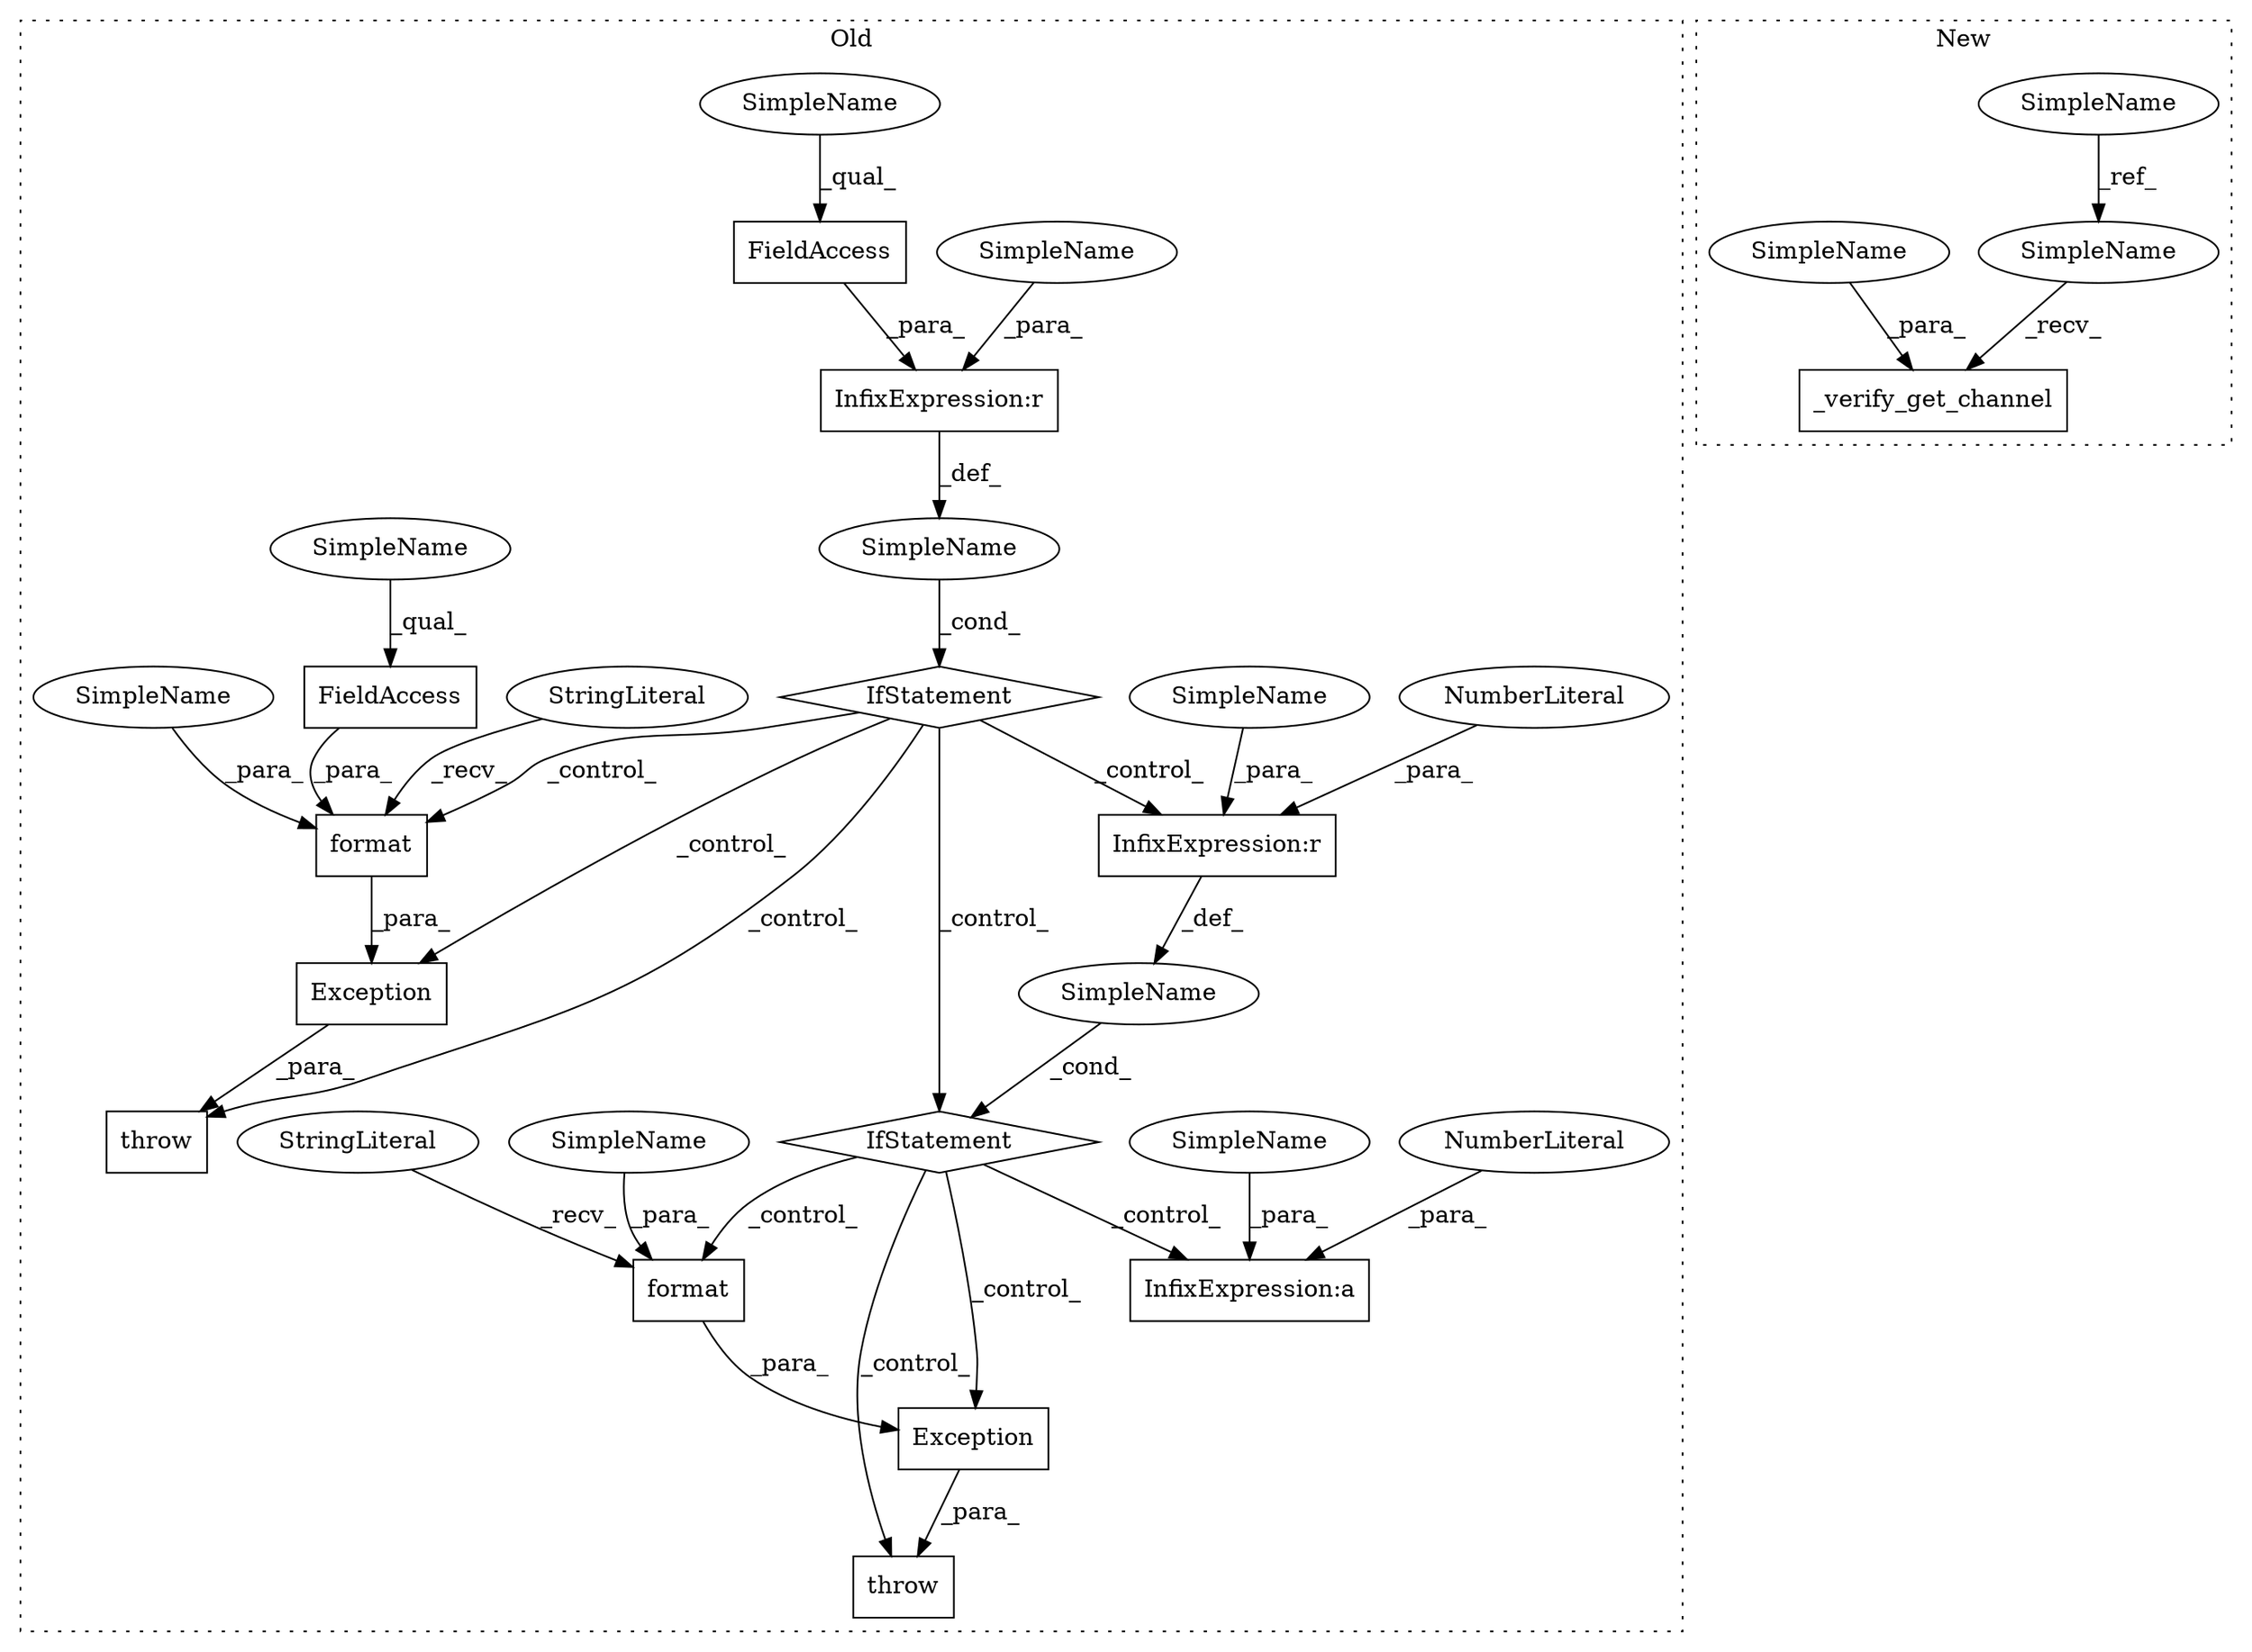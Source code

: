 digraph G {
subgraph cluster0 {
1 [label="format" a="32" s="14329,14355" l="7,1" shape="box"];
3 [label="SimpleName" a="42" s="" l="" shape="ellipse"];
4 [label="throw" a="53" s="14248" l="6" shape="box"];
5 [label="InfixExpression:a" a="27" s="14537" l="3" shape="box"];
6 [label="NumberLiteral" a="34" s="14540" l="1" shape="ellipse"];
7 [label="InfixExpression:r" a="27" s="14218" l="3" shape="box"];
8 [label="StringLiteral" a="45" s="14264" l="64" shape="ellipse"];
9 [label="FieldAccess" a="22" s="14221" l="17" shape="box"];
11 [label="FieldAccess" a="22" s="14338" l="17" shape="box"];
12 [label="IfStatement" a="25" s="14213,14238" l="4,2" shape="diamond"];
13 [label="Exception" a="32" s="14254,14356" l="10,1" shape="box"];
14 [label="SimpleName" a="42" s="" l="" shape="ellipse"];
15 [label="throw" a="53" s="14389" l="6" shape="box"];
16 [label="InfixExpression:r" a="27" s="14374" l="4" shape="box"];
17 [label="NumberLiteral" a="34" s="14378" l="1" shape="ellipse"];
18 [label="format" a="32" s="14465,14473" l="7,1" shape="box"];
19 [label="IfStatement" a="25" s="14369,14379" l="4,2" shape="diamond"];
20 [label="StringLiteral" a="45" s="14405" l="59" shape="ellipse"];
21 [label="Exception" a="32" s="14395,14474" l="10,1" shape="box"];
22 [label="SimpleName" a="42" s="14217" l="1" shape="ellipse"];
23 [label="SimpleName" a="42" s="14472" l="1" shape="ellipse"];
24 [label="SimpleName" a="42" s="14536" l="1" shape="ellipse"];
25 [label="SimpleName" a="42" s="14373" l="1" shape="ellipse"];
26 [label="SimpleName" a="42" s="14336" l="1" shape="ellipse"];
29 [label="SimpleName" a="42" s="14338" l="4" shape="ellipse"];
30 [label="SimpleName" a="42" s="14221" l="4" shape="ellipse"];
label = "Old";
style="dotted";
}
subgraph cluster1 {
2 [label="_verify_get_channel" a="32" s="21265,21286" l="20,1" shape="box"];
10 [label="SimpleName" a="42" s="21241" l="4" shape="ellipse"];
27 [label="SimpleName" a="42" s="21285" l="1" shape="ellipse"];
28 [label="SimpleName" a="42" s="21260" l="4" shape="ellipse"];
label = "New";
style="dotted";
}
1 -> 13 [label="_para_"];
3 -> 12 [label="_cond_"];
6 -> 5 [label="_para_"];
7 -> 3 [label="_def_"];
8 -> 1 [label="_recv_"];
9 -> 7 [label="_para_"];
10 -> 28 [label="_ref_"];
11 -> 1 [label="_para_"];
12 -> 1 [label="_control_"];
12 -> 19 [label="_control_"];
12 -> 4 [label="_control_"];
12 -> 13 [label="_control_"];
12 -> 16 [label="_control_"];
13 -> 4 [label="_para_"];
14 -> 19 [label="_cond_"];
16 -> 14 [label="_def_"];
17 -> 16 [label="_para_"];
18 -> 21 [label="_para_"];
19 -> 15 [label="_control_"];
19 -> 18 [label="_control_"];
19 -> 5 [label="_control_"];
19 -> 21 [label="_control_"];
20 -> 18 [label="_recv_"];
21 -> 15 [label="_para_"];
22 -> 7 [label="_para_"];
23 -> 18 [label="_para_"];
24 -> 5 [label="_para_"];
25 -> 16 [label="_para_"];
26 -> 1 [label="_para_"];
27 -> 2 [label="_para_"];
28 -> 2 [label="_recv_"];
29 -> 11 [label="_qual_"];
30 -> 9 [label="_qual_"];
}